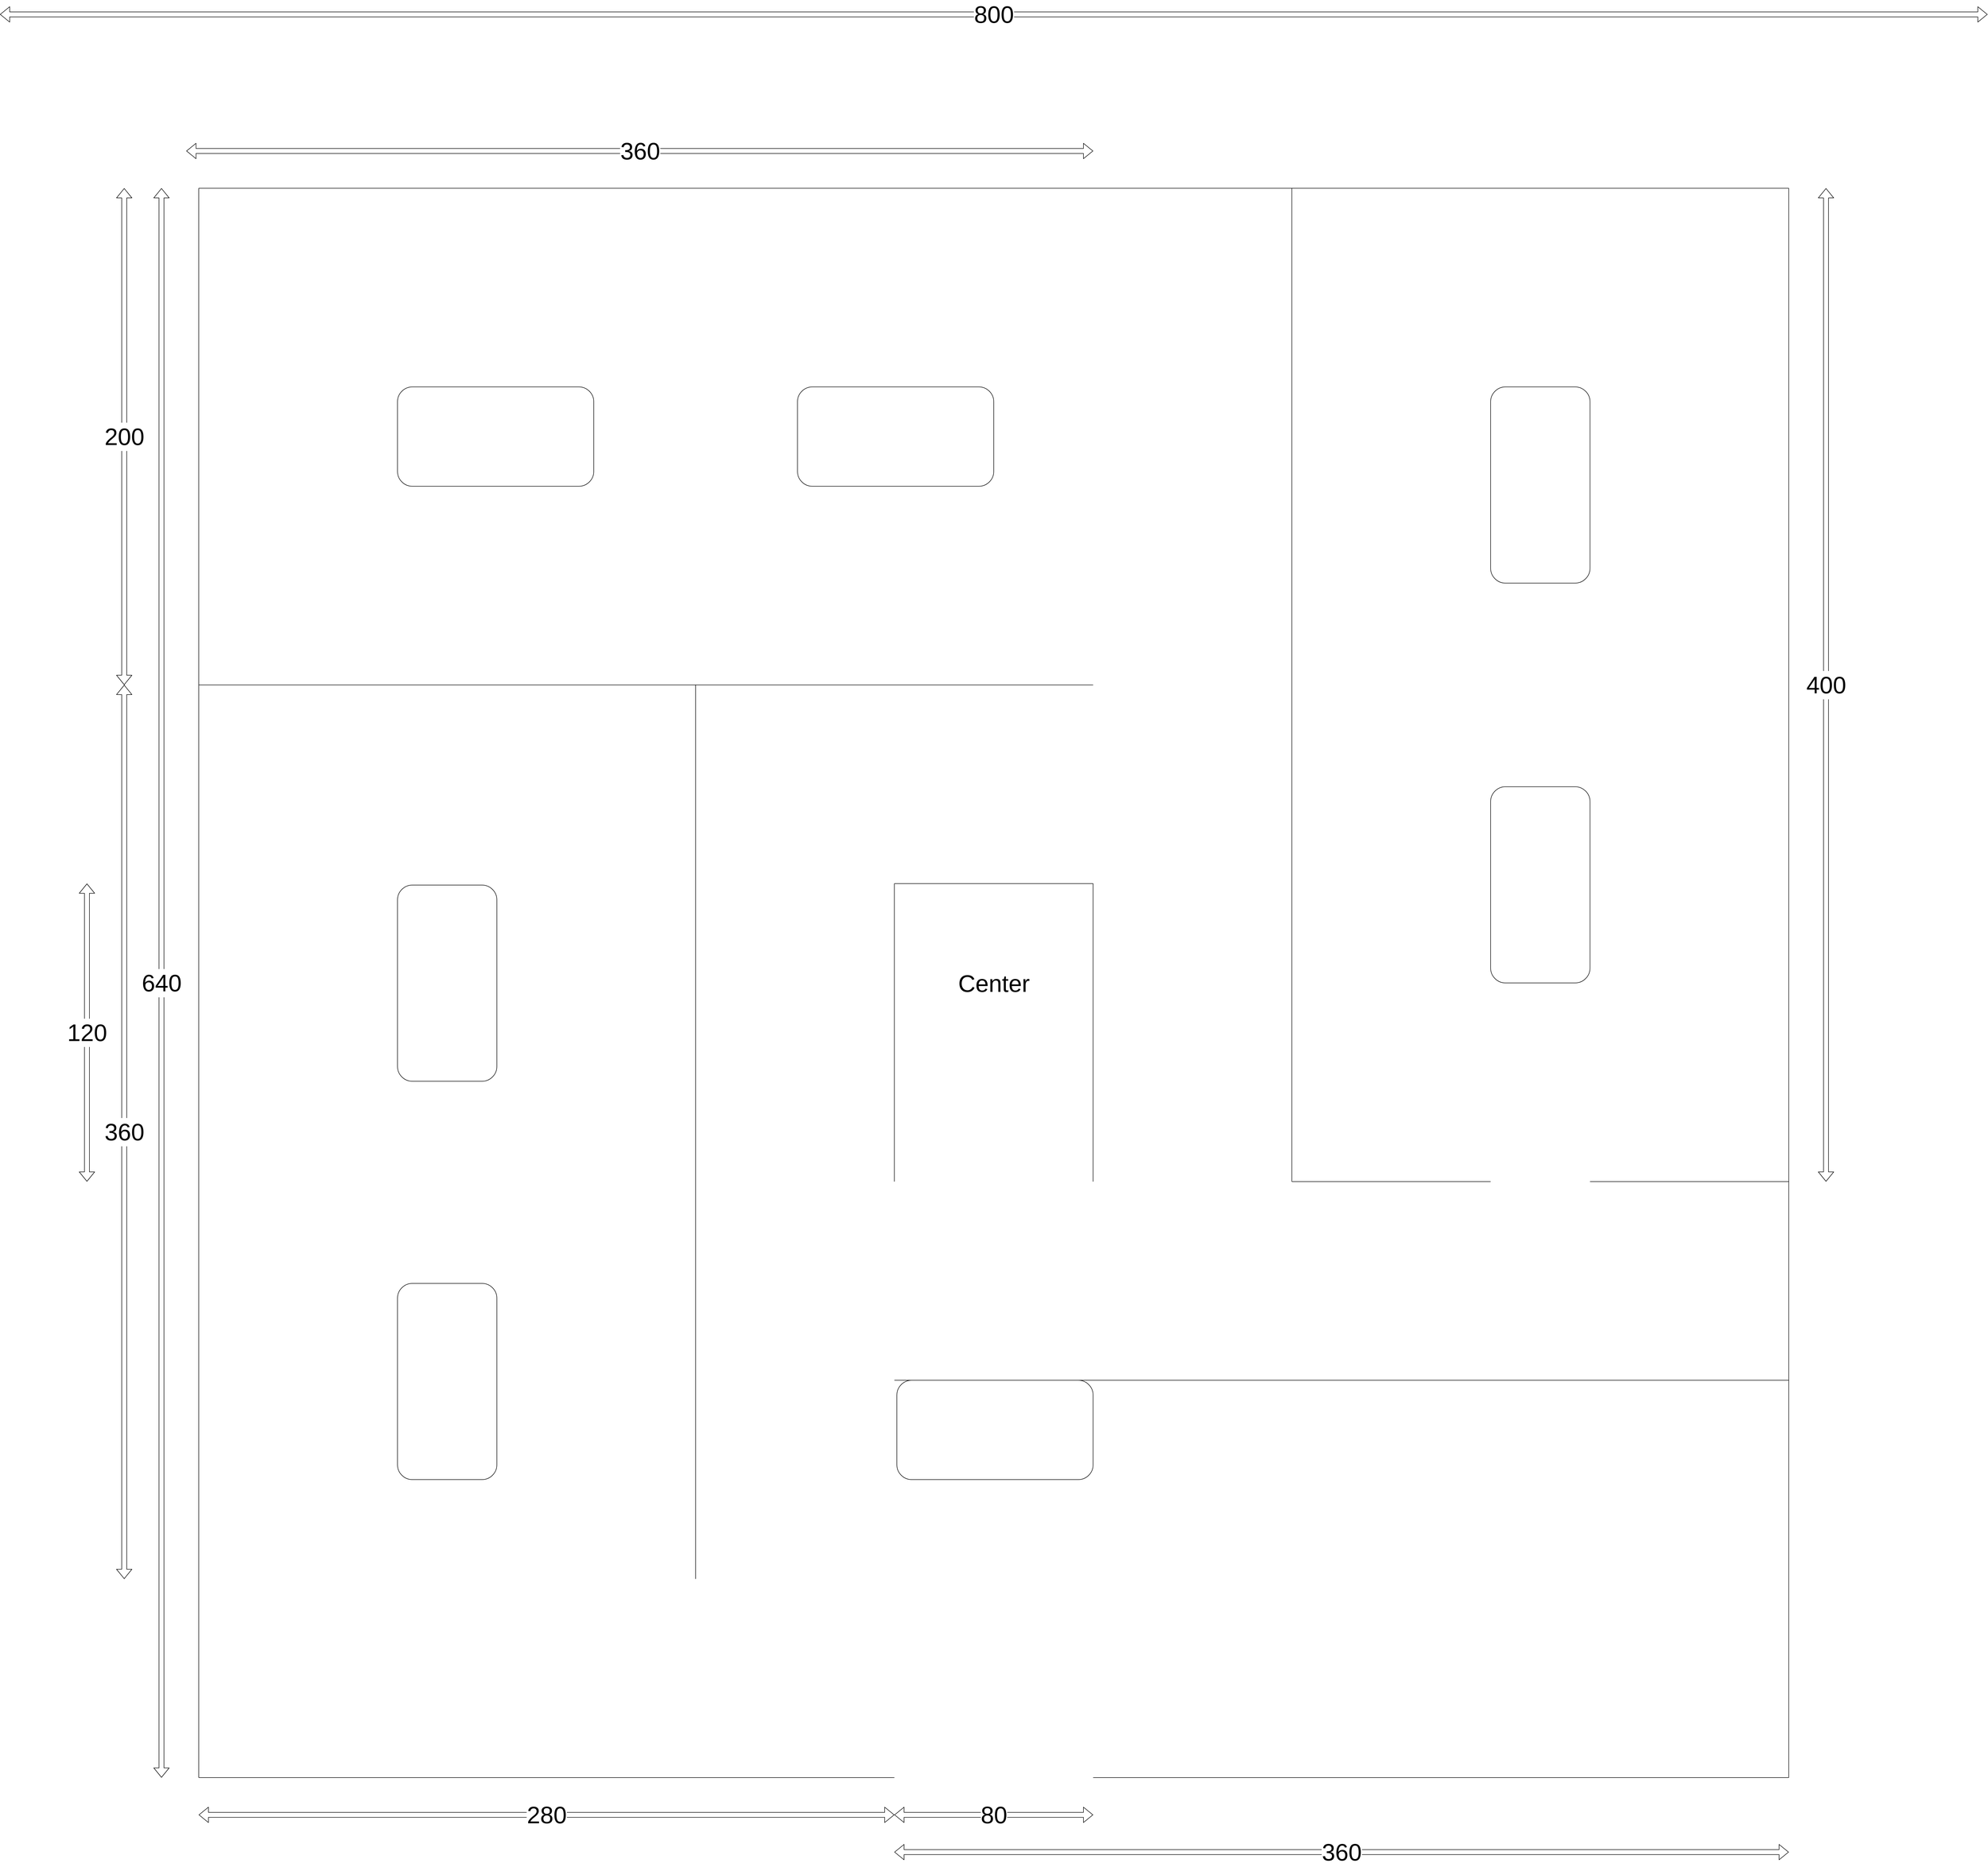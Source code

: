 <mxfile>
    <diagram id="4Py2036X60wXL5_7Mhsr" name="第1頁">
        <mxGraphModel dx="3720" dy="3407" grid="1" gridSize="25" guides="1" tooltips="1" connect="1" arrows="1" fold="1" page="1" pageScale="1" pageWidth="4000" pageHeight="4000" math="0" shadow="0">
            <root>
                <mxCell id="0"/>
                <mxCell id="1" parent="0"/>
                <mxCell id="3" value="" style="endArrow=none;html=1;endSize=6;fontStyle=0" parent="1" edge="1">
                    <mxGeometry width="50" height="50" relative="1" as="geometry">
                        <mxPoint x="400" y="3600" as="sourcePoint"/>
                        <mxPoint x="400" y="400" as="targetPoint"/>
                    </mxGeometry>
                </mxCell>
                <mxCell id="5" value="" style="endArrow=none;html=1;endSize=6;" parent="1" edge="1">
                    <mxGeometry width="50" height="50" relative="1" as="geometry">
                        <mxPoint x="400" y="400" as="sourcePoint"/>
                        <mxPoint x="3600" y="400" as="targetPoint"/>
                    </mxGeometry>
                </mxCell>
                <mxCell id="9" value="" style="endArrow=none;html=1;endSize=6;" parent="1" edge="1">
                    <mxGeometry width="50" height="50" relative="1" as="geometry">
                        <mxPoint x="3600" y="2800" as="sourcePoint"/>
                        <mxPoint x="1800" y="2800" as="targetPoint"/>
                    </mxGeometry>
                </mxCell>
                <mxCell id="31" value="" style="endArrow=none;html=1;endSize=6;" parent="1" edge="1">
                    <mxGeometry width="50" height="50" relative="1" as="geometry">
                        <mxPoint x="400" y="1400" as="sourcePoint"/>
                        <mxPoint x="2200" y="1400" as="targetPoint"/>
                    </mxGeometry>
                </mxCell>
                <mxCell id="32" value="" style="endArrow=none;html=1;endSize=6;" parent="1" edge="1">
                    <mxGeometry width="50" height="50" relative="1" as="geometry">
                        <mxPoint x="1400" y="3200" as="sourcePoint"/>
                        <mxPoint x="1400" y="1400" as="targetPoint"/>
                    </mxGeometry>
                </mxCell>
                <mxCell id="52" value="" style="endArrow=none;html=1;endSize=6;" parent="1" edge="1">
                    <mxGeometry width="50" height="50" relative="1" as="geometry">
                        <mxPoint x="1800" y="2400" as="sourcePoint"/>
                        <mxPoint x="1800" y="1800" as="targetPoint"/>
                    </mxGeometry>
                </mxCell>
                <mxCell id="54" value="" style="endArrow=none;html=1;endSize=6;" parent="1" edge="1">
                    <mxGeometry width="50" height="50" relative="1" as="geometry">
                        <mxPoint x="2200" y="2400" as="sourcePoint"/>
                        <mxPoint x="2200" y="1800" as="targetPoint"/>
                    </mxGeometry>
                </mxCell>
                <mxCell id="66" value="800" style="shape=flexArrow;endArrow=classic;startArrow=classic;html=1;fontSize=48;" parent="1" edge="1">
                    <mxGeometry width="100" height="100" relative="1" as="geometry">
                        <mxPoint y="50" as="sourcePoint"/>
                        <mxPoint x="4000" y="50" as="targetPoint"/>
                    </mxGeometry>
                </mxCell>
                <mxCell id="78" value="Center" style="text;html=1;align=center;verticalAlign=middle;resizable=0;points=[];autosize=1;strokeColor=none;fillColor=none;fontSize=48;" parent="1" vertex="1">
                    <mxGeometry x="1925" y="1963" width="150" height="75" as="geometry"/>
                </mxCell>
                <mxCell id="80" value="" style="endArrow=none;html=1;endSize=6;fontStyle=0" parent="1" edge="1">
                    <mxGeometry width="50" height="50" relative="1" as="geometry">
                        <mxPoint x="3600" y="3600" as="sourcePoint"/>
                        <mxPoint x="3600" y="400" as="targetPoint"/>
                    </mxGeometry>
                </mxCell>
                <mxCell id="81" value="" style="endArrow=none;html=1;" parent="1" edge="1">
                    <mxGeometry width="50" height="50" relative="1" as="geometry">
                        <mxPoint x="400" y="3600" as="sourcePoint"/>
                        <mxPoint x="1800" y="3600" as="targetPoint"/>
                    </mxGeometry>
                </mxCell>
                <mxCell id="82" value="" style="endArrow=none;html=1;" parent="1" edge="1">
                    <mxGeometry width="50" height="50" relative="1" as="geometry">
                        <mxPoint x="2200" y="3600" as="sourcePoint"/>
                        <mxPoint x="3600" y="3600" as="targetPoint"/>
                    </mxGeometry>
                </mxCell>
                <mxCell id="83" value="" style="endArrow=none;html=1;" parent="1" edge="1">
                    <mxGeometry width="50" height="50" relative="1" as="geometry">
                        <mxPoint x="1800" y="1800" as="sourcePoint"/>
                        <mxPoint x="2200" y="1800" as="targetPoint"/>
                    </mxGeometry>
                </mxCell>
                <mxCell id="85" value="" style="endArrow=none;html=1;" parent="1" edge="1">
                    <mxGeometry width="50" height="50" relative="1" as="geometry">
                        <mxPoint x="2600" y="2400" as="sourcePoint"/>
                        <mxPoint x="2600" y="400" as="targetPoint"/>
                    </mxGeometry>
                </mxCell>
                <mxCell id="86" value="" style="endArrow=none;html=1;" parent="1" edge="1">
                    <mxGeometry width="50" height="50" relative="1" as="geometry">
                        <mxPoint x="3000" y="2400" as="sourcePoint"/>
                        <mxPoint x="2600" y="2400" as="targetPoint"/>
                    </mxGeometry>
                </mxCell>
                <mxCell id="87" value="" style="endArrow=none;html=1;" parent="1" edge="1">
                    <mxGeometry width="50" height="50" relative="1" as="geometry">
                        <mxPoint x="3600" y="2400" as="sourcePoint"/>
                        <mxPoint x="3200" y="2400" as="targetPoint"/>
                    </mxGeometry>
                </mxCell>
                <mxCell id="88" value="640" style="shape=flexArrow;endArrow=classic;startArrow=classic;html=1;fontSize=48;" parent="1" edge="1">
                    <mxGeometry width="100" height="100" relative="1" as="geometry">
                        <mxPoint x="325" y="3600" as="sourcePoint"/>
                        <mxPoint x="325" y="400" as="targetPoint"/>
                    </mxGeometry>
                </mxCell>
                <mxCell id="89" value="360" style="shape=flexArrow;endArrow=classic;startArrow=classic;html=1;fontSize=48;" parent="1" edge="1">
                    <mxGeometry width="100" height="100" relative="1" as="geometry">
                        <mxPoint x="250" y="3200" as="sourcePoint"/>
                        <mxPoint x="250" y="1400" as="targetPoint"/>
                    </mxGeometry>
                </mxCell>
                <mxCell id="90" value="200" style="shape=flexArrow;endArrow=classic;startArrow=classic;html=1;fontSize=48;" parent="1" edge="1">
                    <mxGeometry width="100" height="100" relative="1" as="geometry">
                        <mxPoint x="250" y="1400" as="sourcePoint"/>
                        <mxPoint x="250" y="400" as="targetPoint"/>
                    </mxGeometry>
                </mxCell>
                <mxCell id="91" value="360" style="shape=flexArrow;endArrow=classic;startArrow=classic;html=1;fontSize=48;" parent="1" edge="1">
                    <mxGeometry width="100" height="100" relative="1" as="geometry">
                        <mxPoint x="375" y="325" as="sourcePoint"/>
                        <mxPoint x="2200" y="325" as="targetPoint"/>
                    </mxGeometry>
                </mxCell>
                <mxCell id="92" value="280" style="shape=flexArrow;endArrow=classic;startArrow=classic;html=1;fontSize=48;" parent="1" edge="1">
                    <mxGeometry width="100" height="100" relative="1" as="geometry">
                        <mxPoint x="400" y="3675" as="sourcePoint"/>
                        <mxPoint x="1800" y="3675" as="targetPoint"/>
                    </mxGeometry>
                </mxCell>
                <mxCell id="93" value="120" style="shape=flexArrow;endArrow=classic;startArrow=classic;html=1;fontSize=48;" parent="1" edge="1">
                    <mxGeometry width="100" height="100" relative="1" as="geometry">
                        <mxPoint x="175" y="2400" as="sourcePoint"/>
                        <mxPoint x="175" y="1800" as="targetPoint"/>
                    </mxGeometry>
                </mxCell>
                <mxCell id="94" value="360" style="shape=flexArrow;endArrow=classic;startArrow=classic;html=1;fontSize=48;" parent="1" edge="1">
                    <mxGeometry width="100" height="100" relative="1" as="geometry">
                        <mxPoint x="1800" y="3750" as="sourcePoint"/>
                        <mxPoint x="3600" y="3750" as="targetPoint"/>
                    </mxGeometry>
                </mxCell>
                <mxCell id="95" value="80" style="shape=flexArrow;endArrow=classic;startArrow=classic;html=1;fontSize=48;" parent="1" edge="1">
                    <mxGeometry width="100" height="100" relative="1" as="geometry">
                        <mxPoint x="1800" y="3675" as="sourcePoint"/>
                        <mxPoint x="2200" y="3675" as="targetPoint"/>
                    </mxGeometry>
                </mxCell>
                <mxCell id="96" value="400" style="shape=flexArrow;endArrow=classic;startArrow=classic;html=1;fontSize=48;" parent="1" edge="1">
                    <mxGeometry width="100" height="100" relative="1" as="geometry">
                        <mxPoint x="3675" y="2400" as="sourcePoint"/>
                        <mxPoint x="3675" y="400" as="targetPoint"/>
                    </mxGeometry>
                </mxCell>
                <mxCell id="97" value="" style="rounded=1;whiteSpace=wrap;html=1;" vertex="1" parent="1">
                    <mxGeometry x="1805" y="2800" width="395" height="200" as="geometry"/>
                </mxCell>
                <mxCell id="98" value="" style="rounded=1;whiteSpace=wrap;html=1;direction=south;" vertex="1" parent="1">
                    <mxGeometry x="800" y="2605" width="200" height="395" as="geometry"/>
                </mxCell>
                <mxCell id="99" value="" style="rounded=1;whiteSpace=wrap;html=1;direction=south;" vertex="1" parent="1">
                    <mxGeometry x="800" y="1803" width="200" height="395" as="geometry"/>
                </mxCell>
                <mxCell id="100" value="" style="rounded=1;whiteSpace=wrap;html=1;direction=south;" vertex="1" parent="1">
                    <mxGeometry x="3000" y="1605" width="200" height="395" as="geometry"/>
                </mxCell>
                <mxCell id="101" value="" style="rounded=1;whiteSpace=wrap;html=1;direction=south;" vertex="1" parent="1">
                    <mxGeometry x="3000" y="800" width="200" height="395" as="geometry"/>
                </mxCell>
                <mxCell id="102" value="" style="rounded=1;whiteSpace=wrap;html=1;" vertex="1" parent="1">
                    <mxGeometry x="800" y="800" width="395" height="200" as="geometry"/>
                </mxCell>
                <mxCell id="103" value="" style="rounded=1;whiteSpace=wrap;html=1;" vertex="1" parent="1">
                    <mxGeometry x="1605" y="800" width="395" height="200" as="geometry"/>
                </mxCell>
            </root>
        </mxGraphModel>
    </diagram>
</mxfile>